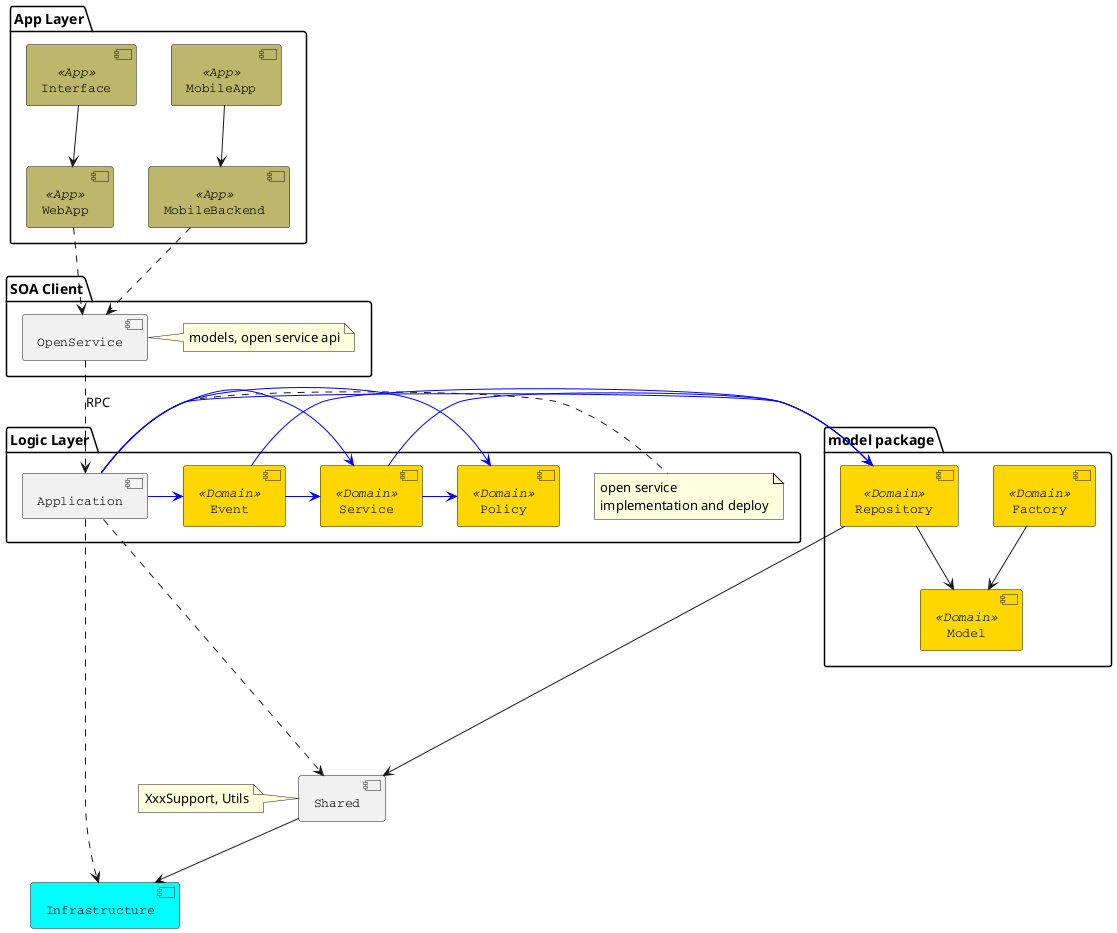 @startuml

[Infrastructure] #Aqua
[Shared]
note left of Shared : XxxSupport, Utils

package "model package" {
   [Model] <<Domain>>
   [Repository] <<Domain>>
   [Factory] <<Domain>>
}
package "Logic Layer" {
   [Service] <<Domain>>
   [Event] <<Domain>>
   [Policy] <<Domain>>
   [Application]
   note right of Application : open service\nimplementation and deploy
}

package "SOA Client" {
   [OpenService]
   note right of OpenService : models, open service api
}

package "App Layer" {
    [WebApp] <<App>>
    [MobileBackend] <<App>>
    [Interface] <<App>>
    [MobileApp] <<App>>
}

[Shared] --> [Infrastructure]
[Repository] --> [Shared]
[Repository] --> [Model]
[Service] -[#0000FF]> [Repository]
[Service] -[#0000FF]> [Policy]
[Factory] --> [Model]
[Event] -[#0000FF]> [Service]
[Event] -[#0000FF]> [Repository]
[Application] -[#0000FF]> [Repository]
[Application] -[#0000FF]> [Service]
[Application] -[#0000FF]> [Event]
[Application] -[#0000FF]> [Policy]
[Application] ....> [Infrastructure]
[Application] ....> [Shared]

[OpenService] ..> [Application]: RPC

[WebApp] ..> [OpenService]
[Interface] --> [WebApp]
[MobileBackend] ..> [OpenService]
[MobileApp] --> [MobileBackend]

skinparam component {
  FontSize 13
  BackgroundColor<<Domain>> gold
  BackgroundColor<<App>> DarkKhaki
  FontName Courier
}

@enduml